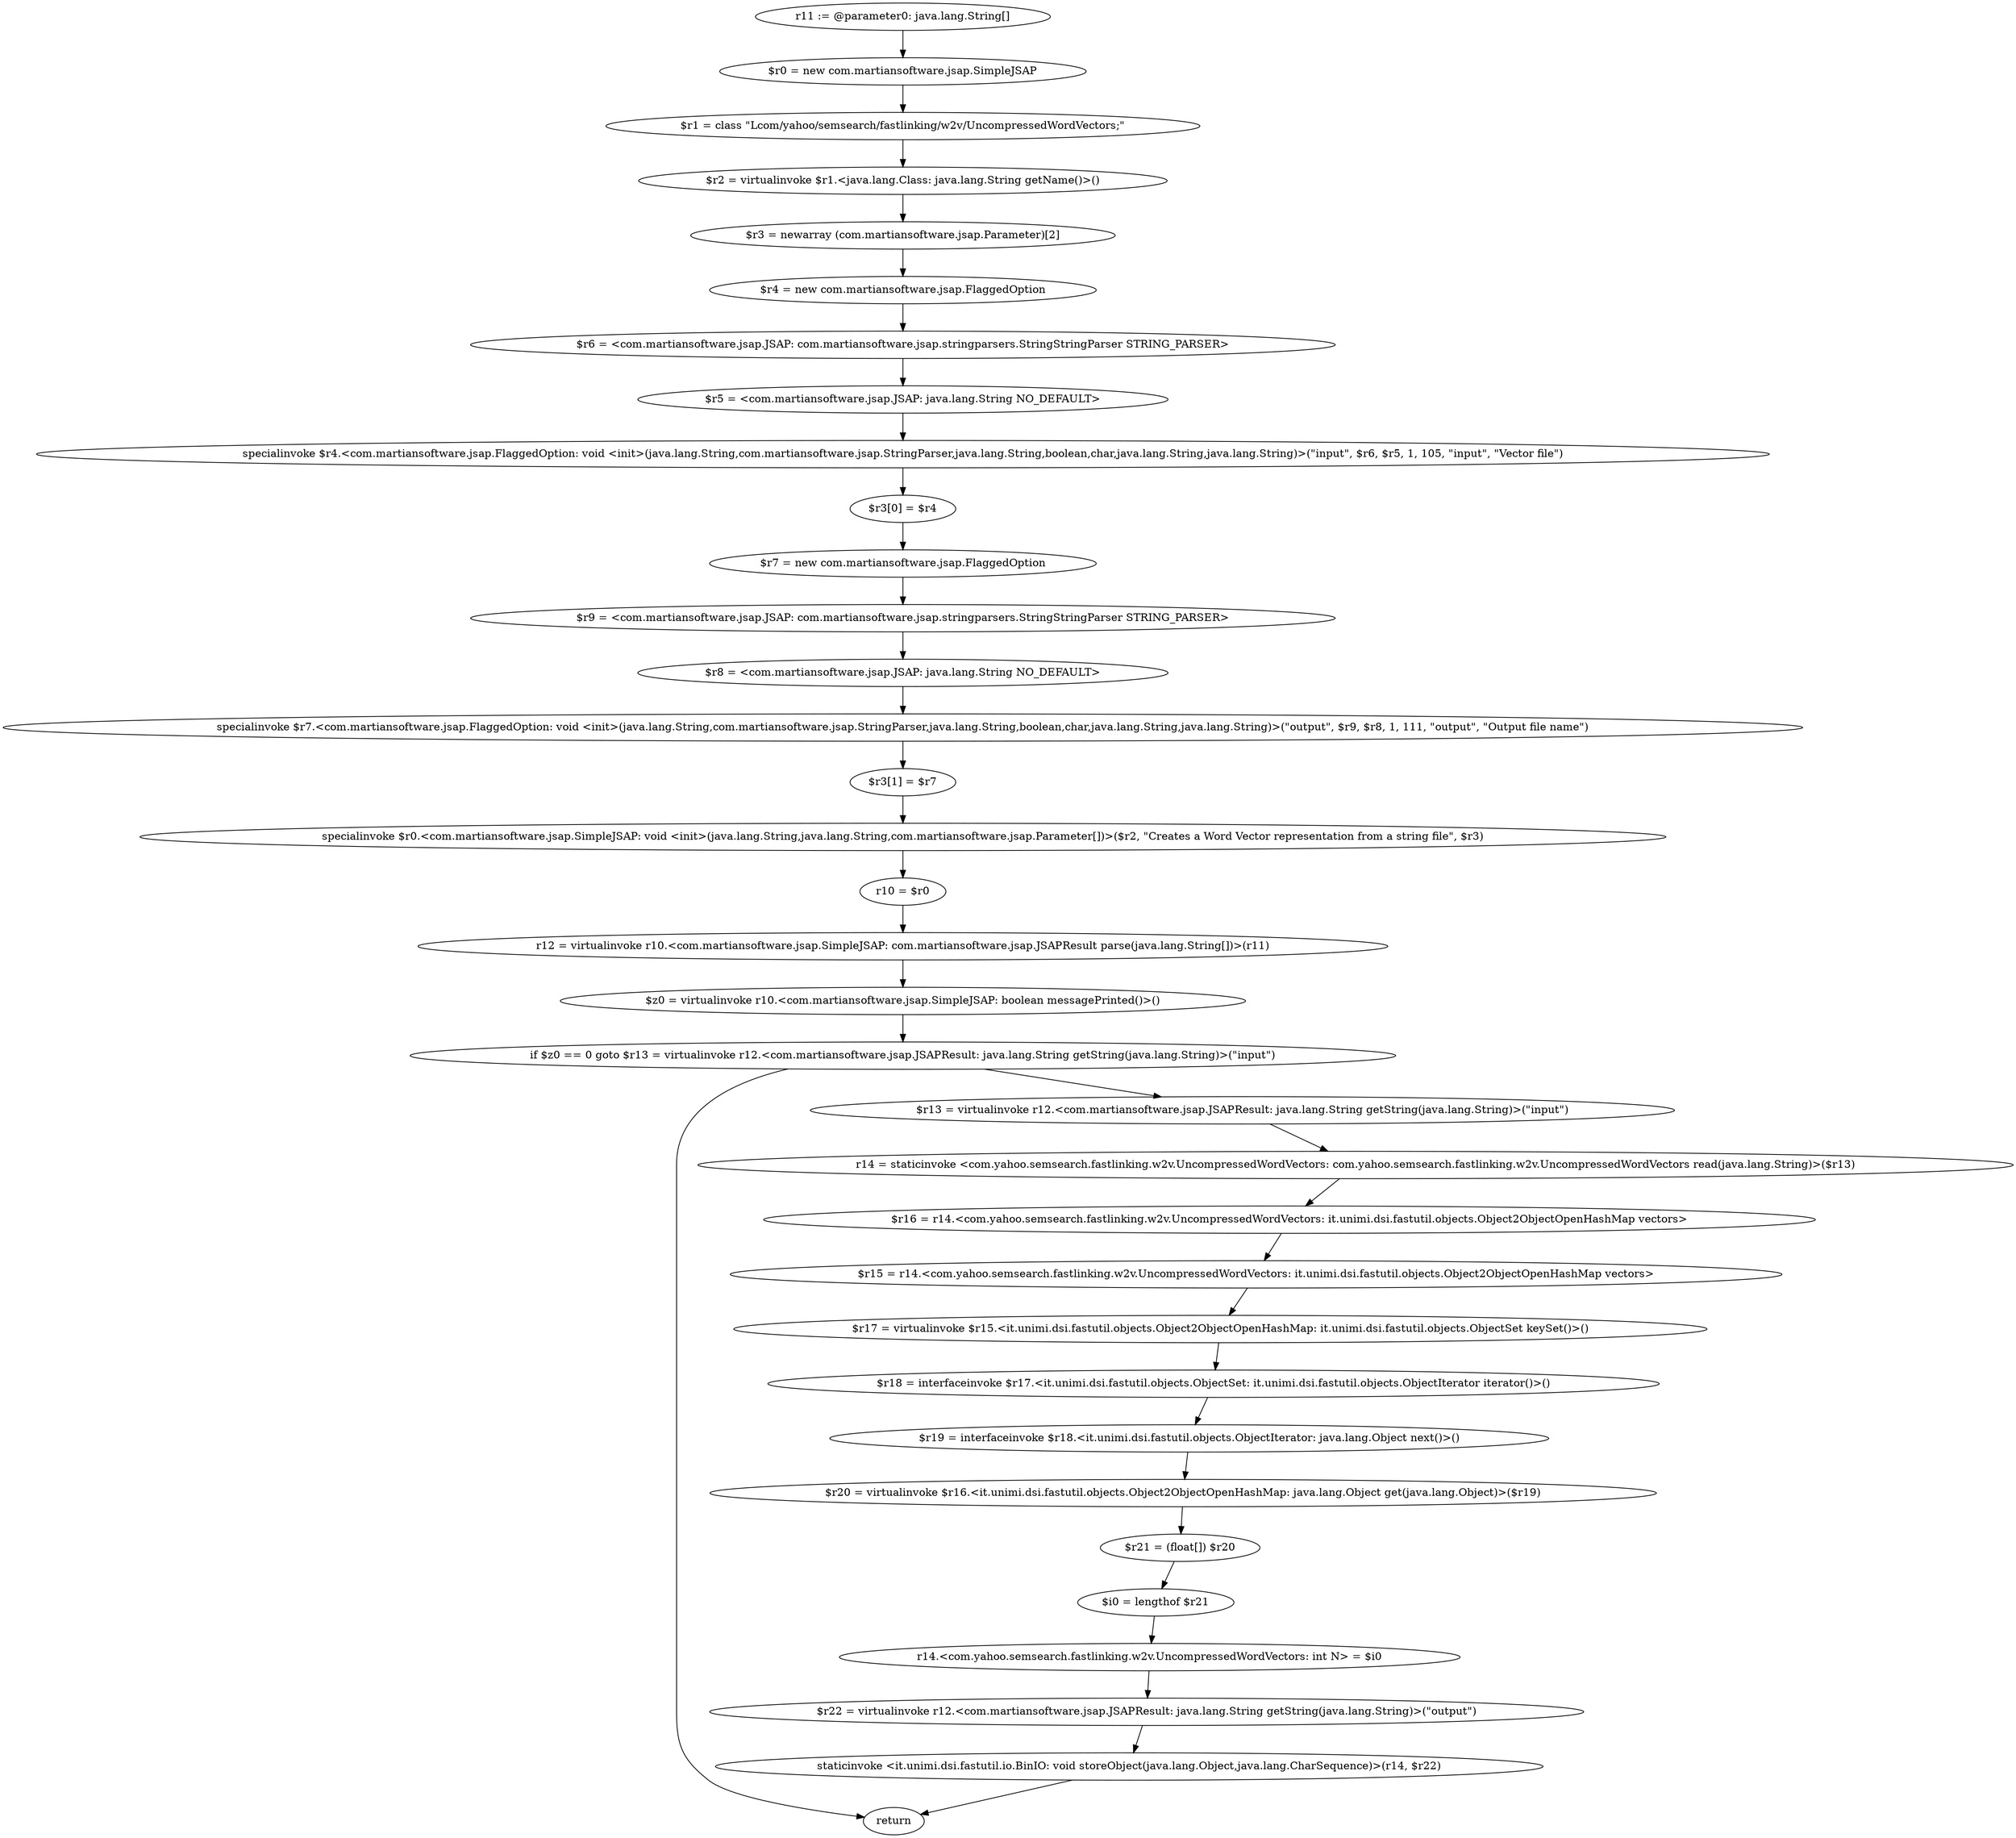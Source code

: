 digraph "unitGraph" {
    "r11 := @parameter0: java.lang.String[]"
    "$r0 = new com.martiansoftware.jsap.SimpleJSAP"
    "$r1 = class \"Lcom/yahoo/semsearch/fastlinking/w2v/UncompressedWordVectors;\""
    "$r2 = virtualinvoke $r1.<java.lang.Class: java.lang.String getName()>()"
    "$r3 = newarray (com.martiansoftware.jsap.Parameter)[2]"
    "$r4 = new com.martiansoftware.jsap.FlaggedOption"
    "$r6 = <com.martiansoftware.jsap.JSAP: com.martiansoftware.jsap.stringparsers.StringStringParser STRING_PARSER>"
    "$r5 = <com.martiansoftware.jsap.JSAP: java.lang.String NO_DEFAULT>"
    "specialinvoke $r4.<com.martiansoftware.jsap.FlaggedOption: void <init>(java.lang.String,com.martiansoftware.jsap.StringParser,java.lang.String,boolean,char,java.lang.String,java.lang.String)>(\"input\", $r6, $r5, 1, 105, \"input\", \"Vector file\")"
    "$r3[0] = $r4"
    "$r7 = new com.martiansoftware.jsap.FlaggedOption"
    "$r9 = <com.martiansoftware.jsap.JSAP: com.martiansoftware.jsap.stringparsers.StringStringParser STRING_PARSER>"
    "$r8 = <com.martiansoftware.jsap.JSAP: java.lang.String NO_DEFAULT>"
    "specialinvoke $r7.<com.martiansoftware.jsap.FlaggedOption: void <init>(java.lang.String,com.martiansoftware.jsap.StringParser,java.lang.String,boolean,char,java.lang.String,java.lang.String)>(\"output\", $r9, $r8, 1, 111, \"output\", \"Output file name\")"
    "$r3[1] = $r7"
    "specialinvoke $r0.<com.martiansoftware.jsap.SimpleJSAP: void <init>(java.lang.String,java.lang.String,com.martiansoftware.jsap.Parameter[])>($r2, \"Creates a Word Vector representation from a string file\", $r3)"
    "r10 = $r0"
    "r12 = virtualinvoke r10.<com.martiansoftware.jsap.SimpleJSAP: com.martiansoftware.jsap.JSAPResult parse(java.lang.String[])>(r11)"
    "$z0 = virtualinvoke r10.<com.martiansoftware.jsap.SimpleJSAP: boolean messagePrinted()>()"
    "if $z0 == 0 goto $r13 = virtualinvoke r12.<com.martiansoftware.jsap.JSAPResult: java.lang.String getString(java.lang.String)>(\"input\")"
    "return"
    "$r13 = virtualinvoke r12.<com.martiansoftware.jsap.JSAPResult: java.lang.String getString(java.lang.String)>(\"input\")"
    "r14 = staticinvoke <com.yahoo.semsearch.fastlinking.w2v.UncompressedWordVectors: com.yahoo.semsearch.fastlinking.w2v.UncompressedWordVectors read(java.lang.String)>($r13)"
    "$r16 = r14.<com.yahoo.semsearch.fastlinking.w2v.UncompressedWordVectors: it.unimi.dsi.fastutil.objects.Object2ObjectOpenHashMap vectors>"
    "$r15 = r14.<com.yahoo.semsearch.fastlinking.w2v.UncompressedWordVectors: it.unimi.dsi.fastutil.objects.Object2ObjectOpenHashMap vectors>"
    "$r17 = virtualinvoke $r15.<it.unimi.dsi.fastutil.objects.Object2ObjectOpenHashMap: it.unimi.dsi.fastutil.objects.ObjectSet keySet()>()"
    "$r18 = interfaceinvoke $r17.<it.unimi.dsi.fastutil.objects.ObjectSet: it.unimi.dsi.fastutil.objects.ObjectIterator iterator()>()"
    "$r19 = interfaceinvoke $r18.<it.unimi.dsi.fastutil.objects.ObjectIterator: java.lang.Object next()>()"
    "$r20 = virtualinvoke $r16.<it.unimi.dsi.fastutil.objects.Object2ObjectOpenHashMap: java.lang.Object get(java.lang.Object)>($r19)"
    "$r21 = (float[]) $r20"
    "$i0 = lengthof $r21"
    "r14.<com.yahoo.semsearch.fastlinking.w2v.UncompressedWordVectors: int N> = $i0"
    "$r22 = virtualinvoke r12.<com.martiansoftware.jsap.JSAPResult: java.lang.String getString(java.lang.String)>(\"output\")"
    "staticinvoke <it.unimi.dsi.fastutil.io.BinIO: void storeObject(java.lang.Object,java.lang.CharSequence)>(r14, $r22)"
    "r11 := @parameter0: java.lang.String[]"->"$r0 = new com.martiansoftware.jsap.SimpleJSAP";
    "$r0 = new com.martiansoftware.jsap.SimpleJSAP"->"$r1 = class \"Lcom/yahoo/semsearch/fastlinking/w2v/UncompressedWordVectors;\"";
    "$r1 = class \"Lcom/yahoo/semsearch/fastlinking/w2v/UncompressedWordVectors;\""->"$r2 = virtualinvoke $r1.<java.lang.Class: java.lang.String getName()>()";
    "$r2 = virtualinvoke $r1.<java.lang.Class: java.lang.String getName()>()"->"$r3 = newarray (com.martiansoftware.jsap.Parameter)[2]";
    "$r3 = newarray (com.martiansoftware.jsap.Parameter)[2]"->"$r4 = new com.martiansoftware.jsap.FlaggedOption";
    "$r4 = new com.martiansoftware.jsap.FlaggedOption"->"$r6 = <com.martiansoftware.jsap.JSAP: com.martiansoftware.jsap.stringparsers.StringStringParser STRING_PARSER>";
    "$r6 = <com.martiansoftware.jsap.JSAP: com.martiansoftware.jsap.stringparsers.StringStringParser STRING_PARSER>"->"$r5 = <com.martiansoftware.jsap.JSAP: java.lang.String NO_DEFAULT>";
    "$r5 = <com.martiansoftware.jsap.JSAP: java.lang.String NO_DEFAULT>"->"specialinvoke $r4.<com.martiansoftware.jsap.FlaggedOption: void <init>(java.lang.String,com.martiansoftware.jsap.StringParser,java.lang.String,boolean,char,java.lang.String,java.lang.String)>(\"input\", $r6, $r5, 1, 105, \"input\", \"Vector file\")";
    "specialinvoke $r4.<com.martiansoftware.jsap.FlaggedOption: void <init>(java.lang.String,com.martiansoftware.jsap.StringParser,java.lang.String,boolean,char,java.lang.String,java.lang.String)>(\"input\", $r6, $r5, 1, 105, \"input\", \"Vector file\")"->"$r3[0] = $r4";
    "$r3[0] = $r4"->"$r7 = new com.martiansoftware.jsap.FlaggedOption";
    "$r7 = new com.martiansoftware.jsap.FlaggedOption"->"$r9 = <com.martiansoftware.jsap.JSAP: com.martiansoftware.jsap.stringparsers.StringStringParser STRING_PARSER>";
    "$r9 = <com.martiansoftware.jsap.JSAP: com.martiansoftware.jsap.stringparsers.StringStringParser STRING_PARSER>"->"$r8 = <com.martiansoftware.jsap.JSAP: java.lang.String NO_DEFAULT>";
    "$r8 = <com.martiansoftware.jsap.JSAP: java.lang.String NO_DEFAULT>"->"specialinvoke $r7.<com.martiansoftware.jsap.FlaggedOption: void <init>(java.lang.String,com.martiansoftware.jsap.StringParser,java.lang.String,boolean,char,java.lang.String,java.lang.String)>(\"output\", $r9, $r8, 1, 111, \"output\", \"Output file name\")";
    "specialinvoke $r7.<com.martiansoftware.jsap.FlaggedOption: void <init>(java.lang.String,com.martiansoftware.jsap.StringParser,java.lang.String,boolean,char,java.lang.String,java.lang.String)>(\"output\", $r9, $r8, 1, 111, \"output\", \"Output file name\")"->"$r3[1] = $r7";
    "$r3[1] = $r7"->"specialinvoke $r0.<com.martiansoftware.jsap.SimpleJSAP: void <init>(java.lang.String,java.lang.String,com.martiansoftware.jsap.Parameter[])>($r2, \"Creates a Word Vector representation from a string file\", $r3)";
    "specialinvoke $r0.<com.martiansoftware.jsap.SimpleJSAP: void <init>(java.lang.String,java.lang.String,com.martiansoftware.jsap.Parameter[])>($r2, \"Creates a Word Vector representation from a string file\", $r3)"->"r10 = $r0";
    "r10 = $r0"->"r12 = virtualinvoke r10.<com.martiansoftware.jsap.SimpleJSAP: com.martiansoftware.jsap.JSAPResult parse(java.lang.String[])>(r11)";
    "r12 = virtualinvoke r10.<com.martiansoftware.jsap.SimpleJSAP: com.martiansoftware.jsap.JSAPResult parse(java.lang.String[])>(r11)"->"$z0 = virtualinvoke r10.<com.martiansoftware.jsap.SimpleJSAP: boolean messagePrinted()>()";
    "$z0 = virtualinvoke r10.<com.martiansoftware.jsap.SimpleJSAP: boolean messagePrinted()>()"->"if $z0 == 0 goto $r13 = virtualinvoke r12.<com.martiansoftware.jsap.JSAPResult: java.lang.String getString(java.lang.String)>(\"input\")";
    "if $z0 == 0 goto $r13 = virtualinvoke r12.<com.martiansoftware.jsap.JSAPResult: java.lang.String getString(java.lang.String)>(\"input\")"->"return";
    "if $z0 == 0 goto $r13 = virtualinvoke r12.<com.martiansoftware.jsap.JSAPResult: java.lang.String getString(java.lang.String)>(\"input\")"->"$r13 = virtualinvoke r12.<com.martiansoftware.jsap.JSAPResult: java.lang.String getString(java.lang.String)>(\"input\")";
    "$r13 = virtualinvoke r12.<com.martiansoftware.jsap.JSAPResult: java.lang.String getString(java.lang.String)>(\"input\")"->"r14 = staticinvoke <com.yahoo.semsearch.fastlinking.w2v.UncompressedWordVectors: com.yahoo.semsearch.fastlinking.w2v.UncompressedWordVectors read(java.lang.String)>($r13)";
    "r14 = staticinvoke <com.yahoo.semsearch.fastlinking.w2v.UncompressedWordVectors: com.yahoo.semsearch.fastlinking.w2v.UncompressedWordVectors read(java.lang.String)>($r13)"->"$r16 = r14.<com.yahoo.semsearch.fastlinking.w2v.UncompressedWordVectors: it.unimi.dsi.fastutil.objects.Object2ObjectOpenHashMap vectors>";
    "$r16 = r14.<com.yahoo.semsearch.fastlinking.w2v.UncompressedWordVectors: it.unimi.dsi.fastutil.objects.Object2ObjectOpenHashMap vectors>"->"$r15 = r14.<com.yahoo.semsearch.fastlinking.w2v.UncompressedWordVectors: it.unimi.dsi.fastutil.objects.Object2ObjectOpenHashMap vectors>";
    "$r15 = r14.<com.yahoo.semsearch.fastlinking.w2v.UncompressedWordVectors: it.unimi.dsi.fastutil.objects.Object2ObjectOpenHashMap vectors>"->"$r17 = virtualinvoke $r15.<it.unimi.dsi.fastutil.objects.Object2ObjectOpenHashMap: it.unimi.dsi.fastutil.objects.ObjectSet keySet()>()";
    "$r17 = virtualinvoke $r15.<it.unimi.dsi.fastutil.objects.Object2ObjectOpenHashMap: it.unimi.dsi.fastutil.objects.ObjectSet keySet()>()"->"$r18 = interfaceinvoke $r17.<it.unimi.dsi.fastutil.objects.ObjectSet: it.unimi.dsi.fastutil.objects.ObjectIterator iterator()>()";
    "$r18 = interfaceinvoke $r17.<it.unimi.dsi.fastutil.objects.ObjectSet: it.unimi.dsi.fastutil.objects.ObjectIterator iterator()>()"->"$r19 = interfaceinvoke $r18.<it.unimi.dsi.fastutil.objects.ObjectIterator: java.lang.Object next()>()";
    "$r19 = interfaceinvoke $r18.<it.unimi.dsi.fastutil.objects.ObjectIterator: java.lang.Object next()>()"->"$r20 = virtualinvoke $r16.<it.unimi.dsi.fastutil.objects.Object2ObjectOpenHashMap: java.lang.Object get(java.lang.Object)>($r19)";
    "$r20 = virtualinvoke $r16.<it.unimi.dsi.fastutil.objects.Object2ObjectOpenHashMap: java.lang.Object get(java.lang.Object)>($r19)"->"$r21 = (float[]) $r20";
    "$r21 = (float[]) $r20"->"$i0 = lengthof $r21";
    "$i0 = lengthof $r21"->"r14.<com.yahoo.semsearch.fastlinking.w2v.UncompressedWordVectors: int N> = $i0";
    "r14.<com.yahoo.semsearch.fastlinking.w2v.UncompressedWordVectors: int N> = $i0"->"$r22 = virtualinvoke r12.<com.martiansoftware.jsap.JSAPResult: java.lang.String getString(java.lang.String)>(\"output\")";
    "$r22 = virtualinvoke r12.<com.martiansoftware.jsap.JSAPResult: java.lang.String getString(java.lang.String)>(\"output\")"->"staticinvoke <it.unimi.dsi.fastutil.io.BinIO: void storeObject(java.lang.Object,java.lang.CharSequence)>(r14, $r22)";
    "staticinvoke <it.unimi.dsi.fastutil.io.BinIO: void storeObject(java.lang.Object,java.lang.CharSequence)>(r14, $r22)"->"return";
}
